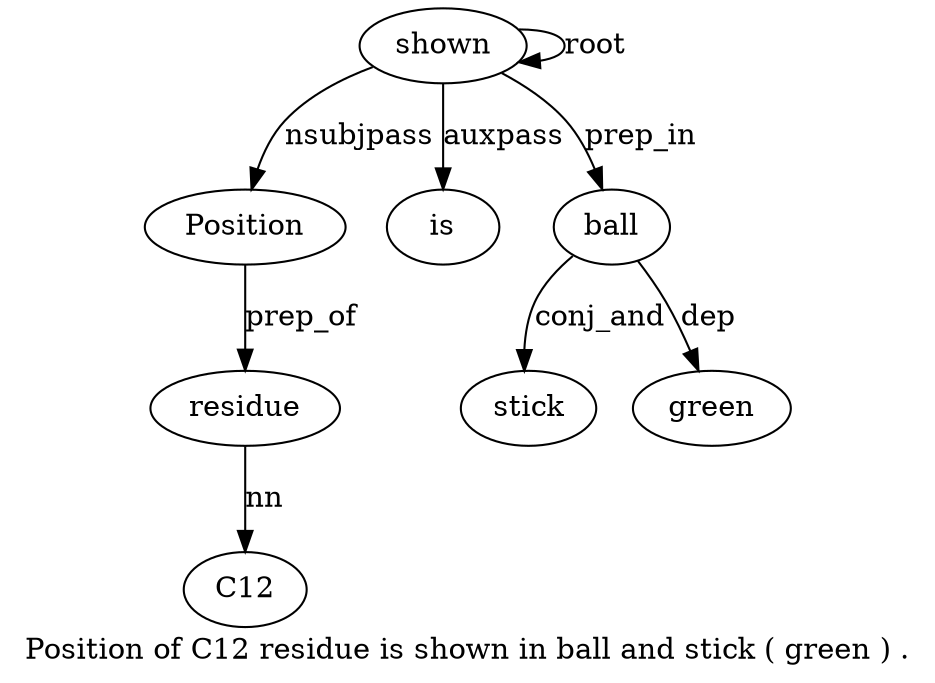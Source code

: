digraph "Position of C12 residue is shown in ball and stick ( green ) ." {
label="Position of C12 residue is shown in ball and stick ( green ) .";
shown6 [style=filled, fillcolor=white, label=shown];
Position1 [style=filled, fillcolor=white, label=Position];
shown6 -> Position1  [label=nsubjpass];
residue4 [style=filled, fillcolor=white, label=residue];
C123 [style=filled, fillcolor=white, label=C12];
residue4 -> C123  [label=nn];
Position1 -> residue4  [label=prep_of];
is5 [style=filled, fillcolor=white, label=is];
shown6 -> is5  [label=auxpass];
shown6 -> shown6  [label=root];
ball8 [style=filled, fillcolor=white, label=ball];
shown6 -> ball8  [label=prep_in];
stick10 [style=filled, fillcolor=white, label=stick];
ball8 -> stick10  [label=conj_and];
green12 [style=filled, fillcolor=white, label=green];
ball8 -> green12  [label=dep];
}

